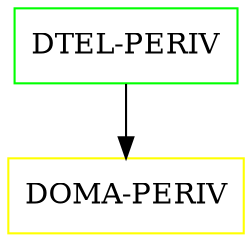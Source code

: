 digraph G {
  "DTEL-PERIV" [shape=box,color=green];
  "DOMA-PERIV" [shape=box,color=yellow,URL="./DOMA_PERIV.html"];
  "DTEL-PERIV" -> "DOMA-PERIV";
}
